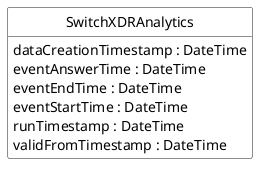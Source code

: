 @startuml
hide circle
hide methods
hide stereotype
show <<Enumeration>> stereotype
skinparam class {
   BackgroundColor<<Enumeration>> #E6F5F7
   BackgroundColor<<Ref>> #FFFFE0
   BackgroundColor<<Pivot>> #FFFFFFF
   BackgroundColor<<SimpleType>> #E2F0DA
   BackgroundColor #FCF2E3
}

class SwitchXDRAnalytics <<Pivot>> {
    dataCreationTimestamp : DateTime
    eventAnswerTime : DateTime
    eventEndTime : DateTime
    eventStartTime : DateTime
    runTimestamp : DateTime
    validFromTimestamp : DateTime
}


@enduml